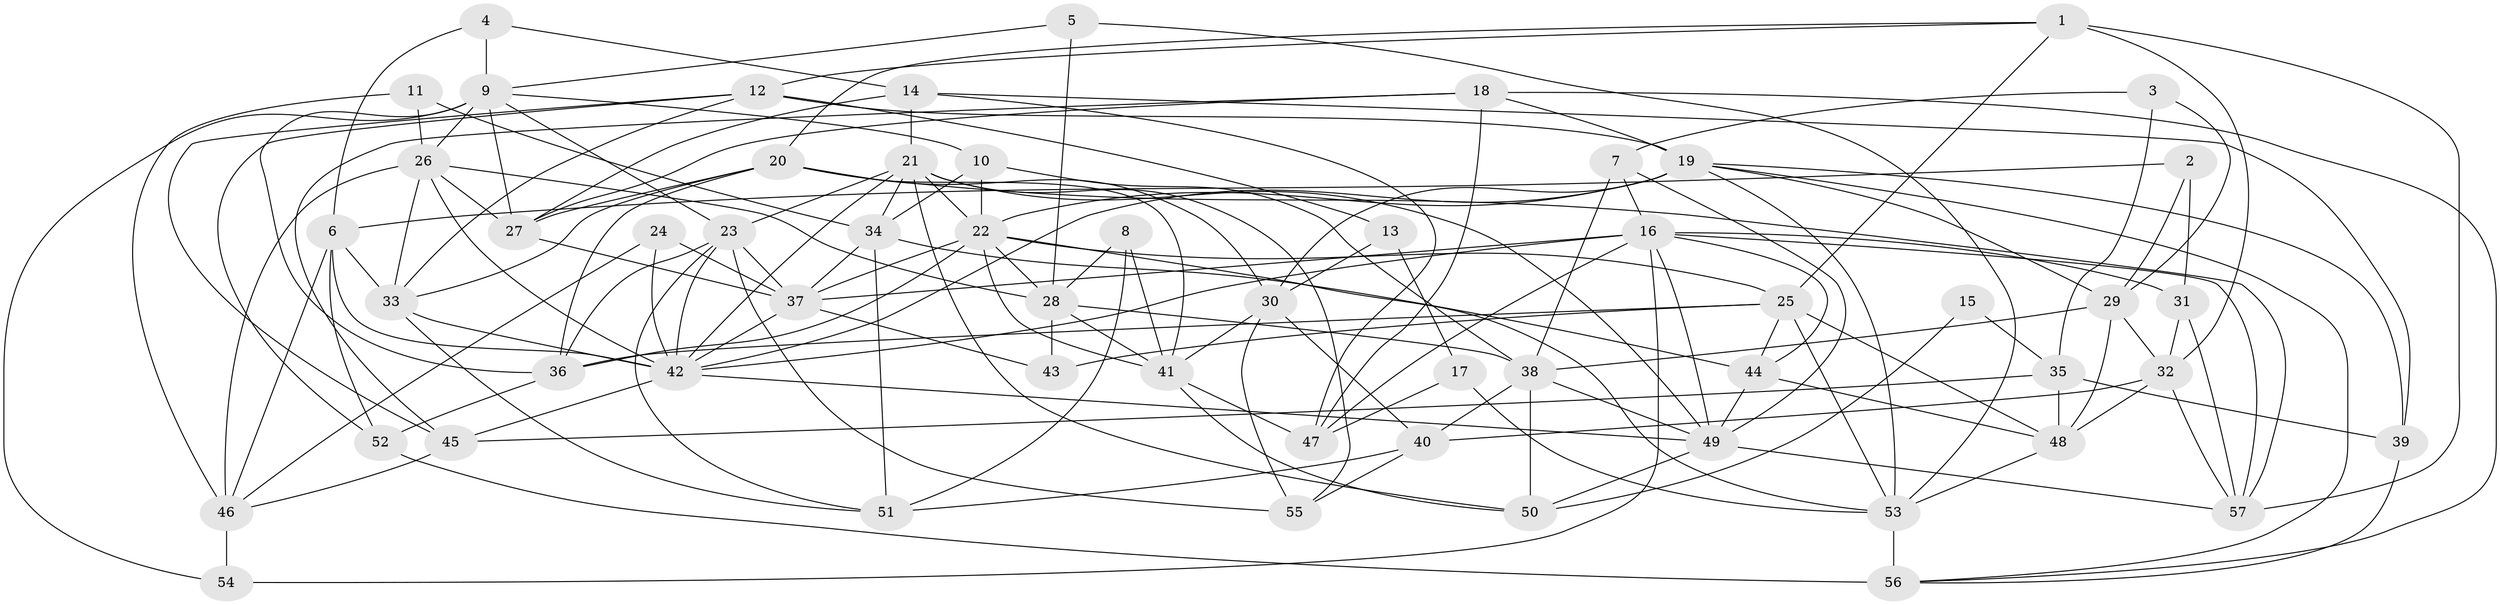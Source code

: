 // original degree distribution, {6: 0.09734513274336283, 5: 0.168141592920354, 4: 0.25663716814159293, 3: 0.2743362831858407, 7: 0.05309734513274336, 2: 0.1415929203539823, 8: 0.008849557522123894}
// Generated by graph-tools (version 1.1) at 2025/02/03/09/25 03:02:04]
// undirected, 57 vertices, 156 edges
graph export_dot {
graph [start="1"]
  node [color=gray90,style=filled];
  1;
  2;
  3;
  4;
  5;
  6;
  7;
  8;
  9;
  10;
  11;
  12;
  13;
  14;
  15;
  16;
  17;
  18;
  19;
  20;
  21;
  22;
  23;
  24;
  25;
  26;
  27;
  28;
  29;
  30;
  31;
  32;
  33;
  34;
  35;
  36;
  37;
  38;
  39;
  40;
  41;
  42;
  43;
  44;
  45;
  46;
  47;
  48;
  49;
  50;
  51;
  52;
  53;
  54;
  55;
  56;
  57;
  1 -- 12 [weight=1.0];
  1 -- 20 [weight=1.0];
  1 -- 25 [weight=1.0];
  1 -- 32 [weight=1.0];
  1 -- 57 [weight=1.0];
  2 -- 6 [weight=1.0];
  2 -- 29 [weight=1.0];
  2 -- 31 [weight=1.0];
  3 -- 7 [weight=1.0];
  3 -- 29 [weight=1.0];
  3 -- 35 [weight=1.0];
  4 -- 6 [weight=1.0];
  4 -- 9 [weight=1.0];
  4 -- 14 [weight=1.0];
  5 -- 9 [weight=1.0];
  5 -- 28 [weight=1.0];
  5 -- 53 [weight=1.0];
  6 -- 33 [weight=1.0];
  6 -- 42 [weight=1.0];
  6 -- 46 [weight=1.0];
  6 -- 52 [weight=1.0];
  7 -- 16 [weight=1.0];
  7 -- 38 [weight=2.0];
  7 -- 49 [weight=1.0];
  8 -- 28 [weight=1.0];
  8 -- 41 [weight=1.0];
  8 -- 51 [weight=1.0];
  9 -- 10 [weight=1.0];
  9 -- 23 [weight=1.0];
  9 -- 26 [weight=1.0];
  9 -- 27 [weight=1.0];
  9 -- 36 [weight=1.0];
  9 -- 54 [weight=1.0];
  10 -- 22 [weight=1.0];
  10 -- 34 [weight=1.0];
  10 -- 38 [weight=1.0];
  11 -- 26 [weight=1.0];
  11 -- 34 [weight=1.0];
  11 -- 46 [weight=1.0];
  12 -- 13 [weight=1.0];
  12 -- 19 [weight=1.0];
  12 -- 33 [weight=1.0];
  12 -- 45 [weight=1.0];
  12 -- 52 [weight=1.0];
  13 -- 17 [weight=1.0];
  13 -- 30 [weight=1.0];
  14 -- 21 [weight=1.0];
  14 -- 27 [weight=1.0];
  14 -- 39 [weight=1.0];
  14 -- 47 [weight=1.0];
  15 -- 35 [weight=1.0];
  15 -- 50 [weight=1.0];
  16 -- 31 [weight=1.0];
  16 -- 37 [weight=2.0];
  16 -- 42 [weight=1.0];
  16 -- 44 [weight=1.0];
  16 -- 47 [weight=1.0];
  16 -- 49 [weight=1.0];
  16 -- 54 [weight=1.0];
  16 -- 57 [weight=1.0];
  17 -- 47 [weight=1.0];
  17 -- 53 [weight=1.0];
  18 -- 19 [weight=1.0];
  18 -- 27 [weight=1.0];
  18 -- 45 [weight=1.0];
  18 -- 47 [weight=1.0];
  18 -- 56 [weight=1.0];
  19 -- 22 [weight=1.0];
  19 -- 29 [weight=1.0];
  19 -- 30 [weight=2.0];
  19 -- 39 [weight=1.0];
  19 -- 42 [weight=1.0];
  19 -- 53 [weight=2.0];
  19 -- 56 [weight=1.0];
  20 -- 27 [weight=2.0];
  20 -- 30 [weight=1.0];
  20 -- 33 [weight=1.0];
  20 -- 36 [weight=1.0];
  20 -- 41 [weight=1.0];
  20 -- 57 [weight=1.0];
  21 -- 22 [weight=1.0];
  21 -- 23 [weight=1.0];
  21 -- 34 [weight=1.0];
  21 -- 42 [weight=1.0];
  21 -- 49 [weight=1.0];
  21 -- 50 [weight=1.0];
  21 -- 55 [weight=1.0];
  22 -- 25 [weight=1.0];
  22 -- 28 [weight=1.0];
  22 -- 36 [weight=1.0];
  22 -- 37 [weight=1.0];
  22 -- 41 [weight=1.0];
  22 -- 53 [weight=2.0];
  23 -- 36 [weight=1.0];
  23 -- 37 [weight=1.0];
  23 -- 42 [weight=1.0];
  23 -- 51 [weight=1.0];
  23 -- 55 [weight=1.0];
  24 -- 37 [weight=1.0];
  24 -- 42 [weight=2.0];
  24 -- 46 [weight=1.0];
  25 -- 36 [weight=1.0];
  25 -- 43 [weight=1.0];
  25 -- 44 [weight=1.0];
  25 -- 48 [weight=1.0];
  25 -- 53 [weight=1.0];
  26 -- 27 [weight=2.0];
  26 -- 28 [weight=1.0];
  26 -- 33 [weight=1.0];
  26 -- 42 [weight=1.0];
  26 -- 46 [weight=1.0];
  27 -- 37 [weight=1.0];
  28 -- 38 [weight=1.0];
  28 -- 41 [weight=1.0];
  28 -- 43 [weight=1.0];
  29 -- 32 [weight=1.0];
  29 -- 38 [weight=2.0];
  29 -- 48 [weight=1.0];
  30 -- 40 [weight=1.0];
  30 -- 41 [weight=1.0];
  30 -- 55 [weight=1.0];
  31 -- 32 [weight=1.0];
  31 -- 57 [weight=1.0];
  32 -- 40 [weight=1.0];
  32 -- 48 [weight=1.0];
  32 -- 57 [weight=1.0];
  33 -- 42 [weight=1.0];
  33 -- 51 [weight=1.0];
  34 -- 37 [weight=1.0];
  34 -- 44 [weight=2.0];
  34 -- 51 [weight=1.0];
  35 -- 39 [weight=1.0];
  35 -- 45 [weight=1.0];
  35 -- 48 [weight=1.0];
  36 -- 52 [weight=1.0];
  37 -- 42 [weight=1.0];
  37 -- 43 [weight=1.0];
  38 -- 40 [weight=1.0];
  38 -- 49 [weight=1.0];
  38 -- 50 [weight=1.0];
  39 -- 56 [weight=1.0];
  40 -- 51 [weight=1.0];
  40 -- 55 [weight=1.0];
  41 -- 47 [weight=1.0];
  41 -- 50 [weight=1.0];
  42 -- 45 [weight=1.0];
  42 -- 49 [weight=1.0];
  44 -- 48 [weight=1.0];
  44 -- 49 [weight=1.0];
  45 -- 46 [weight=1.0];
  46 -- 54 [weight=1.0];
  48 -- 53 [weight=2.0];
  49 -- 50 [weight=1.0];
  49 -- 57 [weight=1.0];
  52 -- 56 [weight=1.0];
  53 -- 56 [weight=3.0];
}
